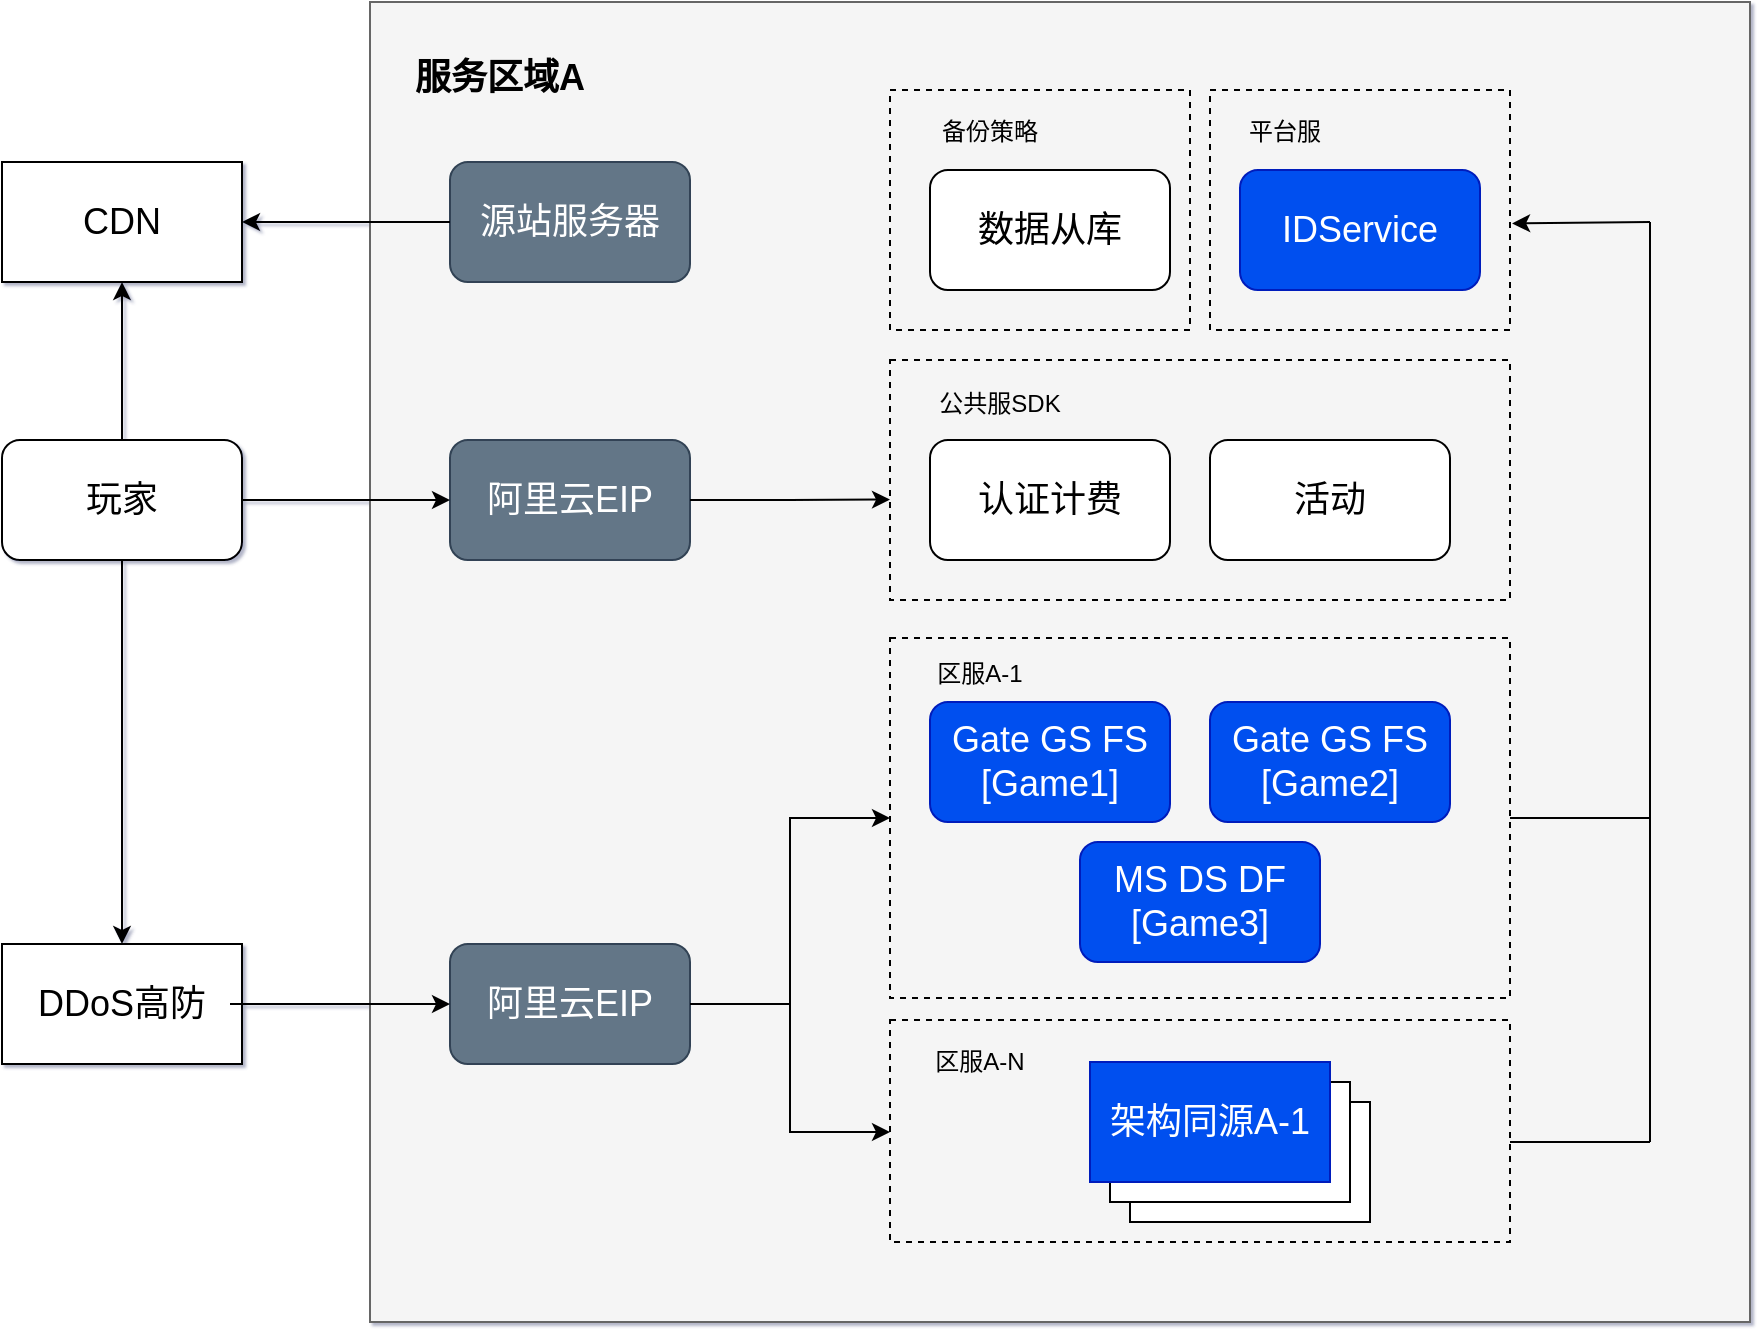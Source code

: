 <mxfile version="14.5.3" type="github">
  <diagram id="sF3ny3GOURNfsOvlpJEj" name="Page-1">
    <mxGraphModel dx="1303" dy="728" grid="1" gridSize="10" guides="1" tooltips="1" connect="1" arrows="1" fold="1" page="1" pageScale="1" pageWidth="1600" pageHeight="1200" math="0" shadow="1">
      <root>
        <mxCell id="0" />
        <mxCell id="1" parent="0" />
        <mxCell id="0tZg9bUhFmO93kFKovh2-1" value="" style="rounded=0;whiteSpace=wrap;html=1;fillColor=#f5f5f5;strokeColor=#666666;fontColor=#333333;" vertex="1" parent="1">
          <mxGeometry x="410" y="150" width="690" height="660" as="geometry" />
        </mxCell>
        <mxCell id="0tZg9bUhFmO93kFKovh2-2" value="" style="rounded=0;whiteSpace=wrap;html=1;dashed=1;fillColor=none;" vertex="1" parent="1">
          <mxGeometry x="670" y="194" width="150" height="120" as="geometry" />
        </mxCell>
        <mxCell id="0tZg9bUhFmO93kFKovh2-4" value="&lt;span style=&quot;font-size: 18px&quot;&gt;数据从库&lt;/span&gt;" style="rounded=1;whiteSpace=wrap;html=1;" vertex="1" parent="1">
          <mxGeometry x="690" y="234" width="120" height="60" as="geometry" />
        </mxCell>
        <mxCell id="0tZg9bUhFmO93kFKovh2-5" value="&lt;span&gt;&lt;span style=&quot;font-weight: normal&quot;&gt;&lt;font color=&quot;#ffffff&quot; style=&quot;font-size: 18px&quot;&gt;阿里云EIP&lt;/font&gt;&lt;/span&gt;&lt;/span&gt;" style="rounded=1;whiteSpace=wrap;html=1;fillColor=#647687;strokeColor=#314354;fontColor=#ffffff;fontStyle=1" vertex="1" parent="1">
          <mxGeometry x="450" y="369" width="120" height="60" as="geometry" />
        </mxCell>
        <mxCell id="0tZg9bUhFmO93kFKovh2-6" value="&lt;span&gt;&lt;font color=&quot;#ffffff&quot; style=&quot;font-size: 18px&quot;&gt;阿里云EIP&lt;/font&gt;&lt;/span&gt;" style="rounded=1;whiteSpace=wrap;html=1;fillColor=#647687;strokeColor=#314354;fontColor=#ffffff;" vertex="1" parent="1">
          <mxGeometry x="450" y="621" width="120" height="60" as="geometry" />
        </mxCell>
        <mxCell id="0tZg9bUhFmO93kFKovh2-7" value="&lt;font style=&quot;font-size: 18px&quot;&gt;CDN&lt;/font&gt;" style="rounded=0;whiteSpace=wrap;html=1;strokeColor=#000000;fillColor=#FFFFFF;" vertex="1" parent="1">
          <mxGeometry x="226" y="230" width="120" height="60" as="geometry" />
        </mxCell>
        <mxCell id="0tZg9bUhFmO93kFKovh2-9" value="&lt;font style=&quot;font-size: 18px&quot;&gt;DDoS高防&lt;/font&gt;" style="rounded=0;whiteSpace=wrap;html=1;strokeColor=#000000;fillColor=#FFFFFF;" vertex="1" parent="1">
          <mxGeometry x="226" y="621" width="120" height="60" as="geometry" />
        </mxCell>
        <mxCell id="0tZg9bUhFmO93kFKovh2-10" value="&lt;span&gt;&lt;span style=&quot;font-weight: normal&quot;&gt;&lt;font color=&quot;#ffffff&quot; style=&quot;font-size: 18px&quot;&gt;源站服务器&lt;/font&gt;&lt;/span&gt;&lt;/span&gt;" style="rounded=1;whiteSpace=wrap;html=1;fillColor=#647687;strokeColor=#314354;fontColor=#ffffff;fontStyle=1" vertex="1" parent="1">
          <mxGeometry x="450" y="230" width="120" height="60" as="geometry" />
        </mxCell>
        <mxCell id="0tZg9bUhFmO93kFKovh2-13" value="&lt;span style=&quot;font-size: 18px&quot;&gt;IDService&lt;/span&gt;" style="rounded=1;whiteSpace=wrap;html=1;fillColor=#0050ef;strokeColor=#001DBC;fontColor=#ffffff;" vertex="1" parent="1">
          <mxGeometry x="845" y="234" width="120" height="60" as="geometry" />
        </mxCell>
        <mxCell id="0tZg9bUhFmO93kFKovh2-21" value="" style="rounded=0;whiteSpace=wrap;html=1;dashed=1;fillColor=none;" vertex="1" parent="1">
          <mxGeometry x="670" y="329" width="310" height="120" as="geometry" />
        </mxCell>
        <mxCell id="0tZg9bUhFmO93kFKovh2-22" value="&lt;span style=&quot;font-size: 18px&quot;&gt;活动&lt;/span&gt;" style="rounded=1;whiteSpace=wrap;html=1;" vertex="1" parent="1">
          <mxGeometry x="830" y="369" width="120" height="60" as="geometry" />
        </mxCell>
        <mxCell id="0tZg9bUhFmO93kFKovh2-23" value="&lt;span style=&quot;font-size: 18px&quot;&gt;认证计费&lt;/span&gt;" style="rounded=1;whiteSpace=wrap;html=1;" vertex="1" parent="1">
          <mxGeometry x="690" y="369" width="120" height="60" as="geometry" />
        </mxCell>
        <mxCell id="0tZg9bUhFmO93kFKovh2-24" value="" style="rounded=0;whiteSpace=wrap;html=1;dashed=1;fillColor=none;" vertex="1" parent="1">
          <mxGeometry x="670" y="659" width="310" height="111" as="geometry" />
        </mxCell>
        <mxCell id="0tZg9bUhFmO93kFKovh2-25" value="" style="rounded=0;whiteSpace=wrap;html=1;strokeColor=#000000;fillColor=#FFFFFF;" vertex="1" parent="1">
          <mxGeometry x="790" y="700" width="120" height="60" as="geometry" />
        </mxCell>
        <mxCell id="0tZg9bUhFmO93kFKovh2-27" value="" style="rounded=0;whiteSpace=wrap;html=1;strokeColor=#000000;fillColor=#FFFFFF;" vertex="1" parent="1">
          <mxGeometry x="780" y="690" width="120" height="60" as="geometry" />
        </mxCell>
        <mxCell id="0tZg9bUhFmO93kFKovh2-28" value="&lt;font style=&quot;font-size: 18px&quot;&gt;架构同源A-1&lt;/font&gt;" style="rounded=0;whiteSpace=wrap;html=1;fillColor=#0050ef;strokeColor=#001DBC;fontColor=#ffffff;" vertex="1" parent="1">
          <mxGeometry x="770" y="680" width="120" height="60" as="geometry" />
        </mxCell>
        <mxCell id="0tZg9bUhFmO93kFKovh2-31" value="" style="rounded=0;whiteSpace=wrap;html=1;dashed=1;fillColor=none;" vertex="1" parent="1">
          <mxGeometry x="670" y="468" width="310" height="180" as="geometry" />
        </mxCell>
        <mxCell id="0tZg9bUhFmO93kFKovh2-40" value="&lt;span style=&quot;font-size: 18px&quot;&gt;Gate GS FS&lt;/span&gt;&lt;br style=&quot;font-size: 18px&quot;&gt;&lt;span style=&quot;font-size: 18px&quot;&gt;[Game2]&lt;/span&gt;" style="rounded=1;whiteSpace=wrap;html=1;fillColor=#0050ef;strokeColor=#001DBC;fontColor=#ffffff;" vertex="1" parent="1">
          <mxGeometry x="830" y="500" width="120" height="60" as="geometry" />
        </mxCell>
        <mxCell id="0tZg9bUhFmO93kFKovh2-41" value="&lt;span style=&quot;font-size: 18px&quot;&gt;Gate GS FS&lt;br&gt;[Game1]&lt;br&gt;&lt;/span&gt;" style="rounded=1;whiteSpace=wrap;html=1;fillColor=#0050ef;strokeColor=#001DBC;fontColor=#ffffff;" vertex="1" parent="1">
          <mxGeometry x="690" y="500" width="120" height="60" as="geometry" />
        </mxCell>
        <mxCell id="0tZg9bUhFmO93kFKovh2-42" value="&lt;span style=&quot;font-size: 18px&quot;&gt;MS DS DF&lt;br&gt;[Game3]&lt;br&gt;&lt;/span&gt;" style="rounded=1;whiteSpace=wrap;html=1;fillColor=#0050ef;strokeColor=#001DBC;fontColor=#ffffff;" vertex="1" parent="1">
          <mxGeometry x="765" y="570" width="120" height="60" as="geometry" />
        </mxCell>
        <mxCell id="0tZg9bUhFmO93kFKovh2-43" value="备份策略" style="text;html=1;strokeColor=none;fillColor=none;align=center;verticalAlign=middle;whiteSpace=wrap;rounded=0;" vertex="1" parent="1">
          <mxGeometry x="690" y="205" width="60" height="20" as="geometry" />
        </mxCell>
        <mxCell id="0tZg9bUhFmO93kFKovh2-44" value="平台服" style="text;html=1;strokeColor=none;fillColor=none;align=center;verticalAlign=middle;whiteSpace=wrap;rounded=0;" vertex="1" parent="1">
          <mxGeometry x="845" y="205" width="45" height="20" as="geometry" />
        </mxCell>
        <mxCell id="0tZg9bUhFmO93kFKovh2-45" value="公共服SDK" style="text;html=1;strokeColor=none;fillColor=none;align=center;verticalAlign=middle;whiteSpace=wrap;rounded=0;" vertex="1" parent="1">
          <mxGeometry x="690" y="341" width="70" height="20" as="geometry" />
        </mxCell>
        <mxCell id="0tZg9bUhFmO93kFKovh2-47" value="区服A-1" style="text;html=1;strokeColor=none;fillColor=none;align=center;verticalAlign=middle;whiteSpace=wrap;rounded=0;" vertex="1" parent="1">
          <mxGeometry x="690" y="476" width="50" height="20" as="geometry" />
        </mxCell>
        <mxCell id="0tZg9bUhFmO93kFKovh2-48" value="区服A-N" style="text;html=1;strokeColor=none;fillColor=none;align=center;verticalAlign=middle;whiteSpace=wrap;rounded=0;" vertex="1" parent="1">
          <mxGeometry x="690" y="670" width="50" height="20" as="geometry" />
        </mxCell>
        <mxCell id="0tZg9bUhFmO93kFKovh2-49" value="&lt;b&gt;&lt;font style=&quot;font-size: 18px&quot;&gt;服务区域A&lt;/font&gt;&lt;/b&gt;" style="text;html=1;strokeColor=none;fillColor=none;align=center;verticalAlign=middle;whiteSpace=wrap;rounded=0;" vertex="1" parent="1">
          <mxGeometry x="430" y="178" width="90" height="20" as="geometry" />
        </mxCell>
        <mxCell id="0tZg9bUhFmO93kFKovh2-51" value="" style="rounded=0;whiteSpace=wrap;html=1;dashed=1;fillColor=none;" vertex="1" parent="1">
          <mxGeometry x="830" y="194" width="150" height="120" as="geometry" />
        </mxCell>
        <mxCell id="0tZg9bUhFmO93kFKovh2-54" value="" style="endArrow=classic;html=1;exitX=0;exitY=0.5;exitDx=0;exitDy=0;entryX=1;entryY=0.5;entryDx=0;entryDy=0;" edge="1" parent="1" source="0tZg9bUhFmO93kFKovh2-10" target="0tZg9bUhFmO93kFKovh2-7">
          <mxGeometry width="50" height="50" relative="1" as="geometry">
            <mxPoint x="380" y="280" as="sourcePoint" />
            <mxPoint x="430" y="230" as="targetPoint" />
          </mxGeometry>
        </mxCell>
        <mxCell id="0tZg9bUhFmO93kFKovh2-56" value="" style="endArrow=classic;html=1;entryX=0.5;entryY=1;entryDx=0;entryDy=0;exitX=0.5;exitY=0;exitDx=0;exitDy=0;" edge="1" parent="1" source="0tZg9bUhFmO93kFKovh2-61" target="0tZg9bUhFmO93kFKovh2-7">
          <mxGeometry width="50" height="50" relative="1" as="geometry">
            <mxPoint x="286" y="379" as="sourcePoint" />
            <mxPoint x="336" y="329" as="targetPoint" />
          </mxGeometry>
        </mxCell>
        <mxCell id="0tZg9bUhFmO93kFKovh2-58" value="" style="endArrow=classic;html=1;" edge="1" parent="1" source="0tZg9bUhFmO93kFKovh2-61" target="0tZg9bUhFmO93kFKovh2-9">
          <mxGeometry width="50" height="50" relative="1" as="geometry">
            <mxPoint x="286" y="449" as="sourcePoint" />
            <mxPoint x="336" y="399" as="targetPoint" />
          </mxGeometry>
        </mxCell>
        <mxCell id="0tZg9bUhFmO93kFKovh2-59" value="" style="endArrow=classic;html=1;" edge="1" parent="1" target="0tZg9bUhFmO93kFKovh2-6">
          <mxGeometry width="50" height="50" relative="1" as="geometry">
            <mxPoint x="340" y="651" as="sourcePoint" />
            <mxPoint x="390" y="601" as="targetPoint" />
          </mxGeometry>
        </mxCell>
        <mxCell id="0tZg9bUhFmO93kFKovh2-63" value="" style="edgeStyle=orthogonalEdgeStyle;rounded=0;orthogonalLoop=1;jettySize=auto;html=1;" edge="1" parent="1" source="0tZg9bUhFmO93kFKovh2-61" target="0tZg9bUhFmO93kFKovh2-5">
          <mxGeometry relative="1" as="geometry" />
        </mxCell>
        <mxCell id="0tZg9bUhFmO93kFKovh2-61" value="&lt;font style=&quot;font-size: 18px&quot;&gt;玩家&lt;/font&gt;" style="rounded=1;whiteSpace=wrap;html=1;strokeColor=#000000;fillColor=#FFFFFF;" vertex="1" parent="1">
          <mxGeometry x="226" y="369" width="120" height="60" as="geometry" />
        </mxCell>
        <mxCell id="0tZg9bUhFmO93kFKovh2-65" value="" style="edgeStyle=orthogonalEdgeStyle;rounded=0;orthogonalLoop=1;jettySize=auto;html=1;exitX=1;exitY=0.5;exitDx=0;exitDy=0;" edge="1" parent="1" source="0tZg9bUhFmO93kFKovh2-5">
          <mxGeometry relative="1" as="geometry">
            <mxPoint x="580" y="399" as="sourcePoint" />
            <mxPoint x="670" y="398.76" as="targetPoint" />
          </mxGeometry>
        </mxCell>
        <mxCell id="0tZg9bUhFmO93kFKovh2-66" value="" style="edgeStyle=orthogonalEdgeStyle;rounded=0;orthogonalLoop=1;jettySize=auto;html=1;exitX=1;exitY=0.5;exitDx=0;exitDy=0;entryX=0;entryY=0.5;entryDx=0;entryDy=0;" edge="1" parent="1" source="0tZg9bUhFmO93kFKovh2-6" target="0tZg9bUhFmO93kFKovh2-31">
          <mxGeometry relative="1" as="geometry">
            <mxPoint x="580" y="409" as="sourcePoint" />
            <mxPoint x="620" y="679" as="targetPoint" />
          </mxGeometry>
        </mxCell>
        <mxCell id="0tZg9bUhFmO93kFKovh2-67" value="" style="edgeStyle=orthogonalEdgeStyle;rounded=0;orthogonalLoop=1;jettySize=auto;html=1;entryX=0;entryY=0.5;entryDx=0;entryDy=0;exitX=1;exitY=0.5;exitDx=0;exitDy=0;" edge="1" parent="1" source="0tZg9bUhFmO93kFKovh2-6" target="0tZg9bUhFmO93kFKovh2-24">
          <mxGeometry relative="1" as="geometry">
            <mxPoint x="580" y="679" as="sourcePoint" />
            <mxPoint x="670" y="729.04" as="targetPoint" />
            <Array as="points">
              <mxPoint x="620" y="651" />
              <mxPoint x="620" y="715" />
              <mxPoint x="670" y="715" />
            </Array>
          </mxGeometry>
        </mxCell>
        <mxCell id="0tZg9bUhFmO93kFKovh2-80" value="" style="endArrow=none;html=1;" edge="1" parent="1">
          <mxGeometry width="50" height="50" relative="1" as="geometry">
            <mxPoint x="980" y="720" as="sourcePoint" />
            <mxPoint x="1050" y="720" as="targetPoint" />
          </mxGeometry>
        </mxCell>
        <mxCell id="0tZg9bUhFmO93kFKovh2-81" value="" style="endArrow=none;html=1;" edge="1" parent="1">
          <mxGeometry width="50" height="50" relative="1" as="geometry">
            <mxPoint x="1050" y="720" as="sourcePoint" />
            <mxPoint x="1050" y="260" as="targetPoint" />
          </mxGeometry>
        </mxCell>
        <mxCell id="0tZg9bUhFmO93kFKovh2-82" value="" style="endArrow=classic;html=1;entryX=1.007;entryY=0.556;entryDx=0;entryDy=0;entryPerimeter=0;" edge="1" parent="1" target="0tZg9bUhFmO93kFKovh2-51">
          <mxGeometry width="50" height="50" relative="1" as="geometry">
            <mxPoint x="1050" y="260" as="sourcePoint" />
            <mxPoint x="1060" y="210" as="targetPoint" />
          </mxGeometry>
        </mxCell>
        <mxCell id="0tZg9bUhFmO93kFKovh2-83" value="" style="endArrow=none;html=1;exitX=1;exitY=0.5;exitDx=0;exitDy=0;" edge="1" parent="1" source="0tZg9bUhFmO93kFKovh2-31">
          <mxGeometry width="50" height="50" relative="1" as="geometry">
            <mxPoint x="1100" y="560" as="sourcePoint" />
            <mxPoint x="1050" y="558" as="targetPoint" />
          </mxGeometry>
        </mxCell>
      </root>
    </mxGraphModel>
  </diagram>
</mxfile>
